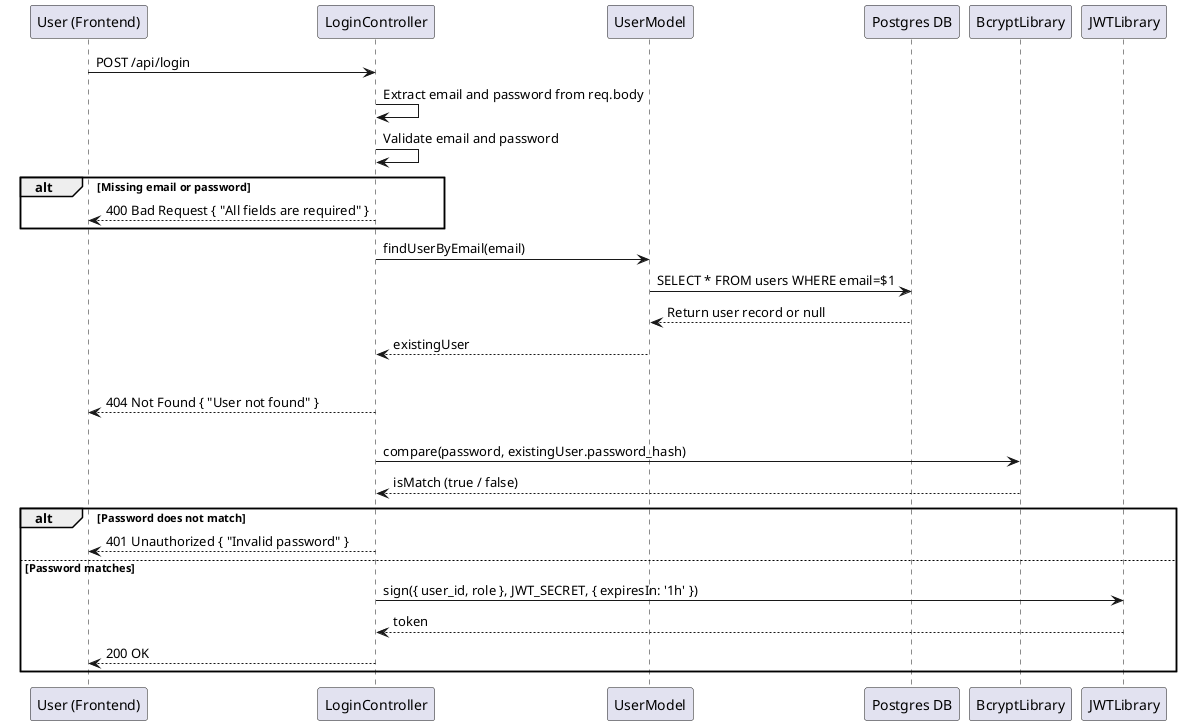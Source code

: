 @startuml
participant "User (Frontend)" as User
participant "LoginController" as Controller
participant "UserModel" as Model
participant "Postgres DB" as DB
participant "BcryptLibrary" as Bcrypt
participant "JWTLibrary" as JWT

User -> Controller: POST /api/login
Controller -> Controller: Extract email and password from req.body
Controller -> Controller: Validate email and password

alt Missing email or password
    Controller --> User: 400 Bad Request { "All fields are required" }
end

Controller -> Model: findUserByEmail(email)
Model -> DB: SELECT * FROM users WHERE email=$1
DB --> Model: Return user record or null
Model --> Controller: existingUser

alt User not found
    Controller --> User: 404 Not Found { "User not found" }
else User found
    Controller -> Bcrypt: compare(password, existingUser.password_hash)
    Bcrypt --> Controller: isMatch (true / false)

    alt Password does not match
        Controller --> User: 401 Unauthorized { "Invalid password" }
    else Password matches
        Controller -> JWT: sign({ user_id, role }, JWT_SECRET, { expiresIn: '1h' })
        JWT --> Controller: token
        Controller --> User: 200 OK
end

@enduml
